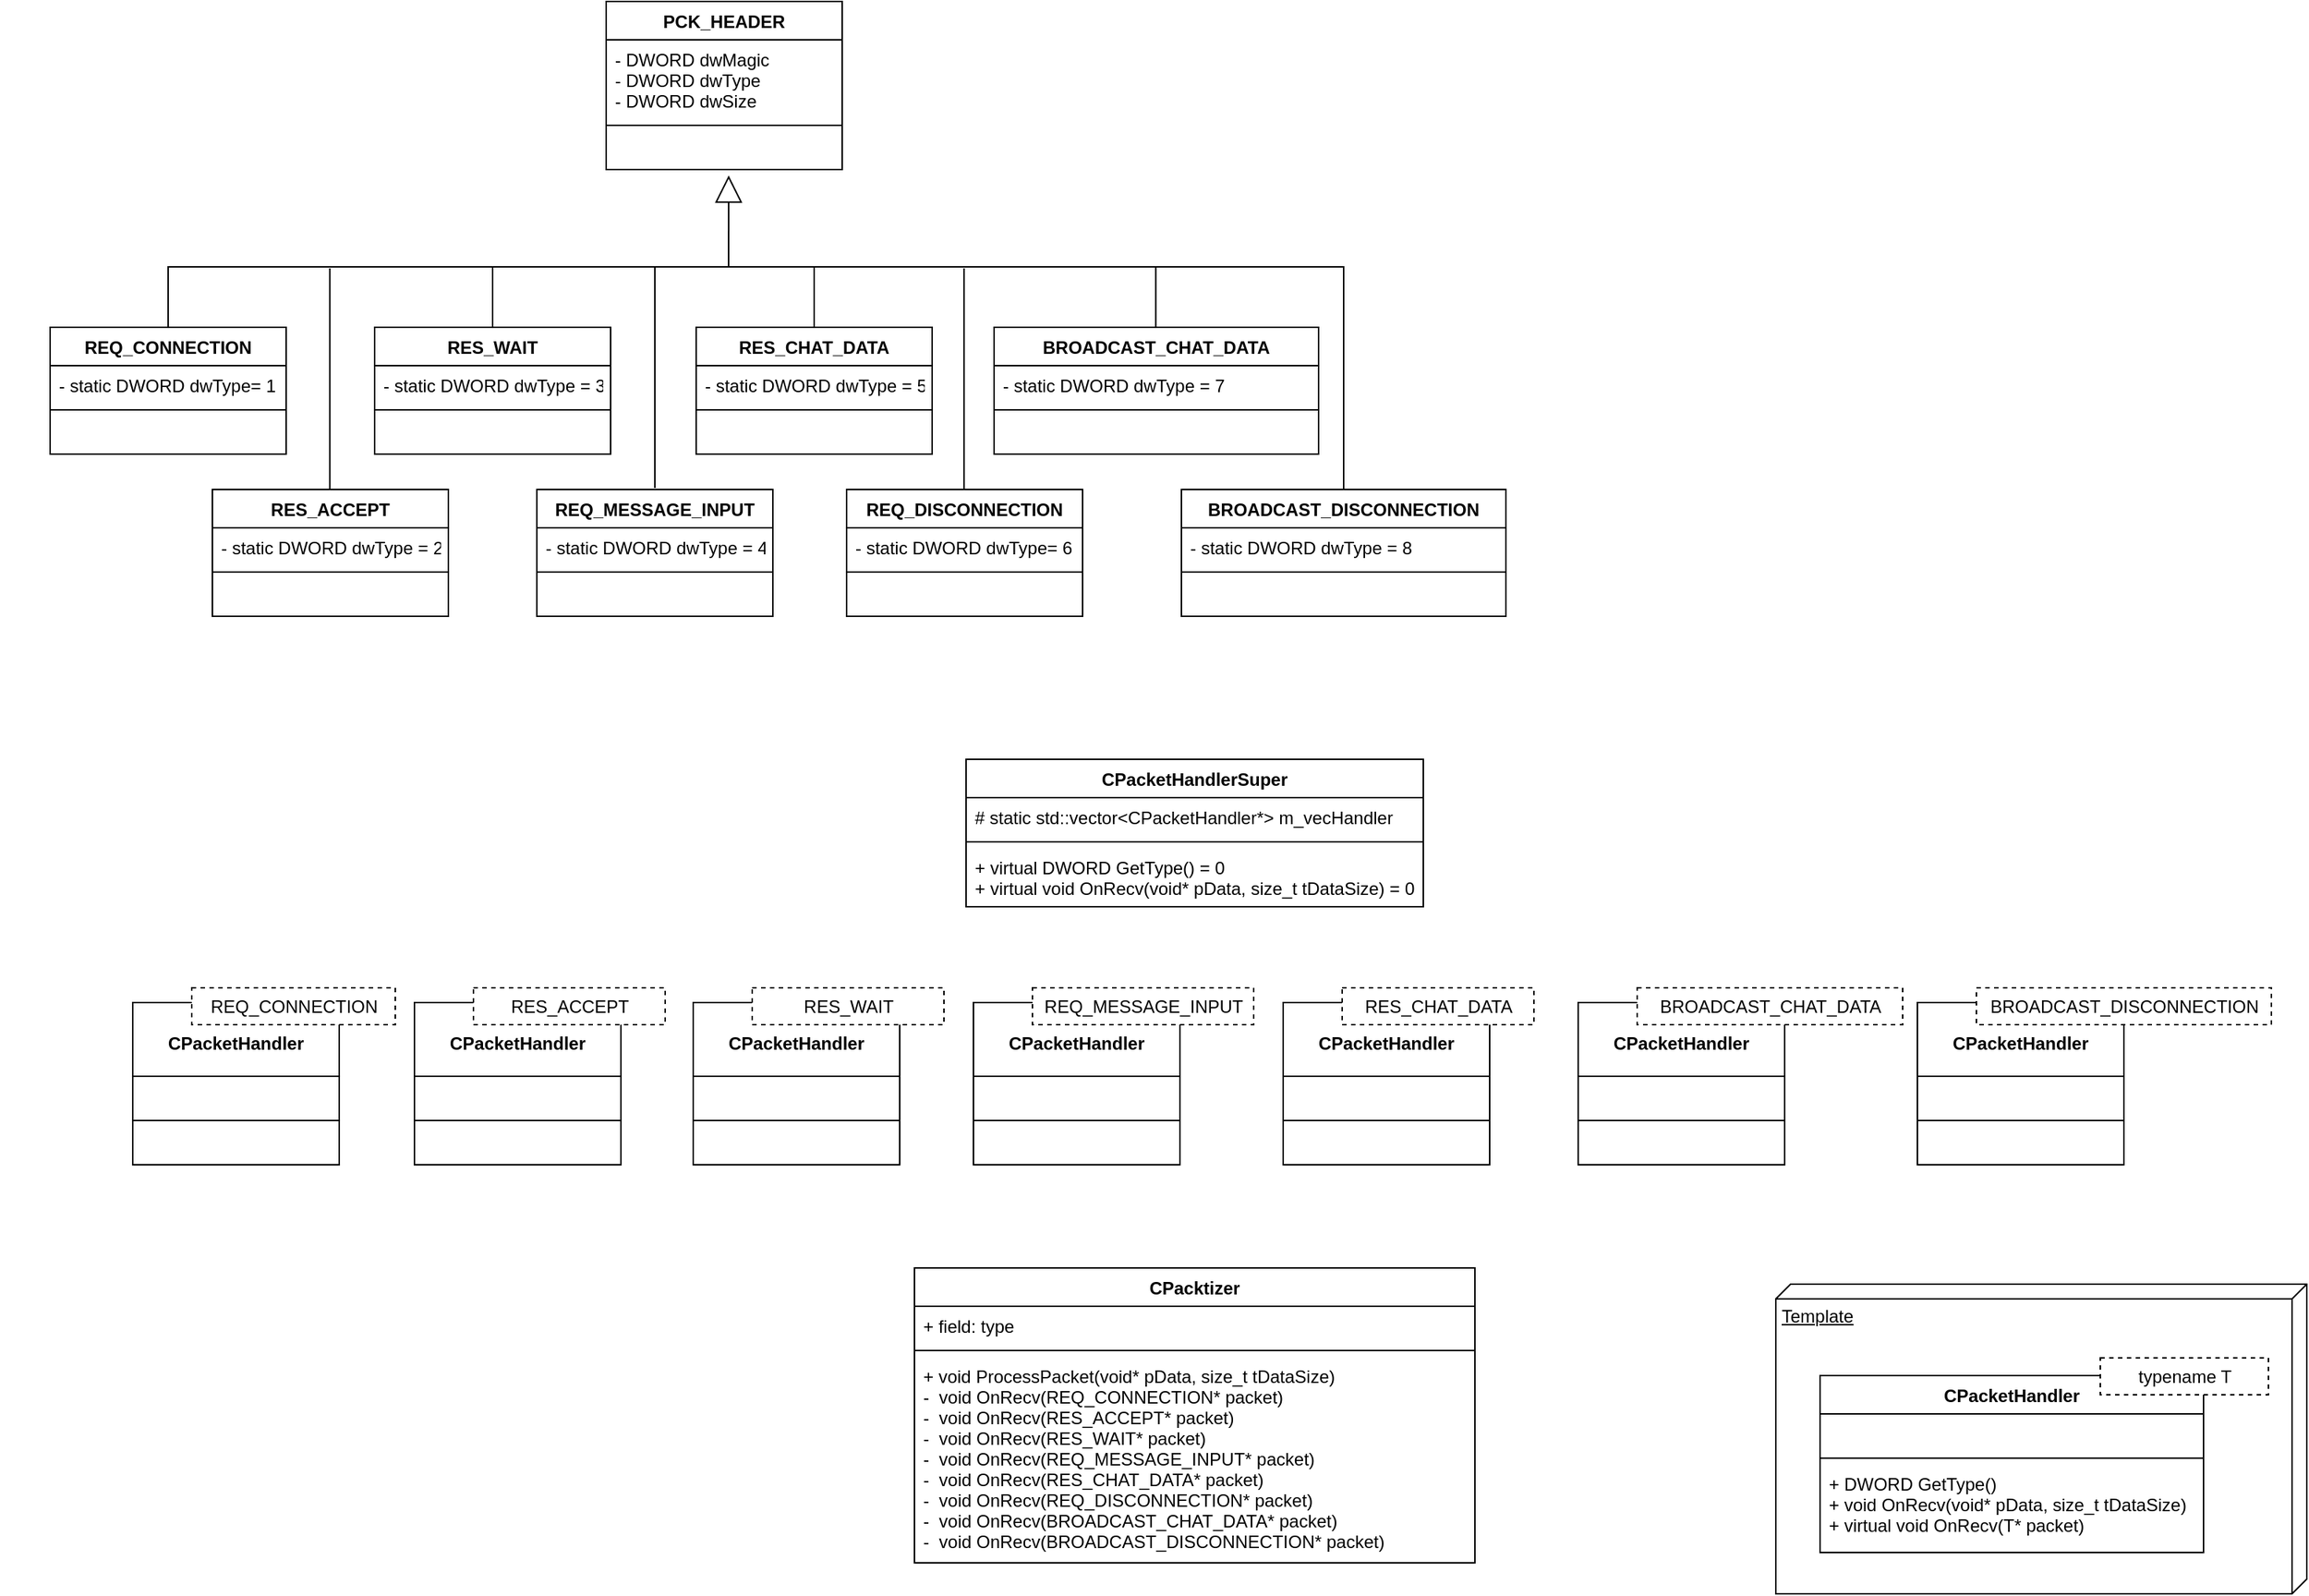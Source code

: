 <mxfile version="18.0.6" type="device"><diagram id="C5RBs43oDa-KdzZeNtuy" name="Page-1"><mxGraphModel dx="1183" dy="713" grid="1" gridSize="10" guides="1" tooltips="1" connect="1" arrows="1" fold="1" page="1" pageScale="1" pageWidth="827" pageHeight="1169" math="0" shadow="0"><root><mxCell id="WIyWlLk6GJQsqaUBKTNV-0"/><mxCell id="WIyWlLk6GJQsqaUBKTNV-1" parent="WIyWlLk6GJQsqaUBKTNV-0"/><mxCell id="Od4FnttlOUsLLL742Mub-0" value="PCK_HEADER" style="swimlane;fontStyle=1;align=center;verticalAlign=top;childLayout=stackLayout;horizontal=1;startSize=26;horizontalStack=0;resizeParent=1;resizeParentMax=0;resizeLast=0;collapsible=1;marginBottom=0;" parent="WIyWlLk6GJQsqaUBKTNV-1" vertex="1"><mxGeometry x="437" y="40" width="160" height="114" as="geometry"/></mxCell><mxCell id="Od4FnttlOUsLLL742Mub-1" value="- DWORD dwMagic&#10;- DWORD dwType&#10;- DWORD dwSize" style="text;strokeColor=none;fillColor=none;align=left;verticalAlign=top;spacingLeft=4;spacingRight=4;overflow=hidden;rotatable=0;points=[[0,0.5],[1,0.5]];portConstraint=eastwest;" parent="Od4FnttlOUsLLL742Mub-0" vertex="1"><mxGeometry y="26" width="160" height="54" as="geometry"/></mxCell><mxCell id="Od4FnttlOUsLLL742Mub-2" value="" style="line;strokeWidth=1;fillColor=none;align=left;verticalAlign=middle;spacingTop=-1;spacingLeft=3;spacingRight=3;rotatable=0;labelPosition=right;points=[];portConstraint=eastwest;" parent="Od4FnttlOUsLLL742Mub-0" vertex="1"><mxGeometry y="80" width="160" height="8" as="geometry"/></mxCell><mxCell id="Od4FnttlOUsLLL742Mub-3" value=" " style="text;strokeColor=none;fillColor=none;align=left;verticalAlign=top;spacingLeft=4;spacingRight=4;overflow=hidden;rotatable=0;points=[[0,0.5],[1,0.5]];portConstraint=eastwest;" parent="Od4FnttlOUsLLL742Mub-0" vertex="1"><mxGeometry y="88" width="160" height="26" as="geometry"/></mxCell><mxCell id="Od4FnttlOUsLLL742Mub-4" value="REQ_CONNECTION" style="swimlane;fontStyle=1;align=center;verticalAlign=top;childLayout=stackLayout;horizontal=1;startSize=26;horizontalStack=0;resizeParent=1;resizeParentMax=0;resizeLast=0;collapsible=1;marginBottom=0;" parent="WIyWlLk6GJQsqaUBKTNV-1" vertex="1"><mxGeometry x="60" y="261" width="160" height="86" as="geometry"/></mxCell><mxCell id="Od4FnttlOUsLLL742Mub-5" value="- static DWORD dwType= 1" style="text;strokeColor=none;fillColor=none;align=left;verticalAlign=top;spacingLeft=4;spacingRight=4;overflow=hidden;rotatable=0;points=[[0,0.5],[1,0.5]];portConstraint=eastwest;" parent="Od4FnttlOUsLLL742Mub-4" vertex="1"><mxGeometry y="26" width="160" height="26" as="geometry"/></mxCell><mxCell id="Od4FnttlOUsLLL742Mub-6" value="" style="line;strokeWidth=1;fillColor=none;align=left;verticalAlign=middle;spacingTop=-1;spacingLeft=3;spacingRight=3;rotatable=0;labelPosition=right;points=[];portConstraint=eastwest;" parent="Od4FnttlOUsLLL742Mub-4" vertex="1"><mxGeometry y="52" width="160" height="8" as="geometry"/></mxCell><mxCell id="Od4FnttlOUsLLL742Mub-7" value=" " style="text;strokeColor=none;fillColor=none;align=left;verticalAlign=top;spacingLeft=4;spacingRight=4;overflow=hidden;rotatable=0;points=[[0,0.5],[1,0.5]];portConstraint=eastwest;" parent="Od4FnttlOUsLLL742Mub-4" vertex="1"><mxGeometry y="60" width="160" height="26" as="geometry"/></mxCell><mxCell id="Od4FnttlOUsLLL742Mub-8" value="RES_ACCEPT" style="swimlane;fontStyle=1;align=center;verticalAlign=top;childLayout=stackLayout;horizontal=1;startSize=26;horizontalStack=0;resizeParent=1;resizeParentMax=0;resizeLast=0;collapsible=1;marginBottom=0;" parent="WIyWlLk6GJQsqaUBKTNV-1" vertex="1"><mxGeometry x="170" y="371" width="160" height="86" as="geometry"/></mxCell><mxCell id="Od4FnttlOUsLLL742Mub-9" value="- static DWORD dwType = 2" style="text;strokeColor=none;fillColor=none;align=left;verticalAlign=top;spacingLeft=4;spacingRight=4;overflow=hidden;rotatable=0;points=[[0,0.5],[1,0.5]];portConstraint=eastwest;" parent="Od4FnttlOUsLLL742Mub-8" vertex="1"><mxGeometry y="26" width="160" height="26" as="geometry"/></mxCell><mxCell id="Od4FnttlOUsLLL742Mub-10" value="" style="line;strokeWidth=1;fillColor=none;align=left;verticalAlign=middle;spacingTop=-1;spacingLeft=3;spacingRight=3;rotatable=0;labelPosition=right;points=[];portConstraint=eastwest;" parent="Od4FnttlOUsLLL742Mub-8" vertex="1"><mxGeometry y="52" width="160" height="8" as="geometry"/></mxCell><mxCell id="Od4FnttlOUsLLL742Mub-11" value=" " style="text;strokeColor=none;fillColor=none;align=left;verticalAlign=top;spacingLeft=4;spacingRight=4;overflow=hidden;rotatable=0;points=[[0,0.5],[1,0.5]];portConstraint=eastwest;" parent="Od4FnttlOUsLLL742Mub-8" vertex="1"><mxGeometry y="60" width="160" height="26" as="geometry"/></mxCell><mxCell id="Od4FnttlOUsLLL742Mub-12" value="RES_WAIT" style="swimlane;fontStyle=1;align=center;verticalAlign=top;childLayout=stackLayout;horizontal=1;startSize=26;horizontalStack=0;resizeParent=1;resizeParentMax=0;resizeLast=0;collapsible=1;marginBottom=0;" parent="WIyWlLk6GJQsqaUBKTNV-1" vertex="1"><mxGeometry x="280" y="261" width="160" height="86" as="geometry"/></mxCell><mxCell id="Od4FnttlOUsLLL742Mub-13" value="- static DWORD dwType = 3" style="text;strokeColor=none;fillColor=none;align=left;verticalAlign=top;spacingLeft=4;spacingRight=4;overflow=hidden;rotatable=0;points=[[0,0.5],[1,0.5]];portConstraint=eastwest;" parent="Od4FnttlOUsLLL742Mub-12" vertex="1"><mxGeometry y="26" width="160" height="26" as="geometry"/></mxCell><mxCell id="Od4FnttlOUsLLL742Mub-14" value="" style="line;strokeWidth=1;fillColor=none;align=left;verticalAlign=middle;spacingTop=-1;spacingLeft=3;spacingRight=3;rotatable=0;labelPosition=right;points=[];portConstraint=eastwest;" parent="Od4FnttlOUsLLL742Mub-12" vertex="1"><mxGeometry y="52" width="160" height="8" as="geometry"/></mxCell><mxCell id="Od4FnttlOUsLLL742Mub-15" value=" " style="text;strokeColor=none;fillColor=none;align=left;verticalAlign=top;spacingLeft=4;spacingRight=4;overflow=hidden;rotatable=0;points=[[0,0.5],[1,0.5]];portConstraint=eastwest;" parent="Od4FnttlOUsLLL742Mub-12" vertex="1"><mxGeometry y="60" width="160" height="26" as="geometry"/></mxCell><mxCell id="Od4FnttlOUsLLL742Mub-16" value="REQ_MESSAGE_INPUT" style="swimlane;fontStyle=1;align=center;verticalAlign=top;childLayout=stackLayout;horizontal=1;startSize=26;horizontalStack=0;resizeParent=1;resizeParentMax=0;resizeLast=0;collapsible=1;marginBottom=0;" parent="WIyWlLk6GJQsqaUBKTNV-1" vertex="1"><mxGeometry x="390" y="371" width="160" height="86" as="geometry"/></mxCell><mxCell id="Od4FnttlOUsLLL742Mub-17" value="- static DWORD dwType = 4" style="text;strokeColor=none;fillColor=none;align=left;verticalAlign=top;spacingLeft=4;spacingRight=4;overflow=hidden;rotatable=0;points=[[0,0.5],[1,0.5]];portConstraint=eastwest;" parent="Od4FnttlOUsLLL742Mub-16" vertex="1"><mxGeometry y="26" width="160" height="26" as="geometry"/></mxCell><mxCell id="Od4FnttlOUsLLL742Mub-18" value="" style="line;strokeWidth=1;fillColor=none;align=left;verticalAlign=middle;spacingTop=-1;spacingLeft=3;spacingRight=3;rotatable=0;labelPosition=right;points=[];portConstraint=eastwest;" parent="Od4FnttlOUsLLL742Mub-16" vertex="1"><mxGeometry y="52" width="160" height="8" as="geometry"/></mxCell><mxCell id="Od4FnttlOUsLLL742Mub-19" value=" " style="text;strokeColor=none;fillColor=none;align=left;verticalAlign=top;spacingLeft=4;spacingRight=4;overflow=hidden;rotatable=0;points=[[0,0.5],[1,0.5]];portConstraint=eastwest;" parent="Od4FnttlOUsLLL742Mub-16" vertex="1"><mxGeometry y="60" width="160" height="26" as="geometry"/></mxCell><mxCell id="Od4FnttlOUsLLL742Mub-20" value="BROADCAST_CHAT_DATA" style="swimlane;fontStyle=1;align=center;verticalAlign=top;childLayout=stackLayout;horizontal=1;startSize=26;horizontalStack=0;resizeParent=1;resizeParentMax=0;resizeLast=0;collapsible=1;marginBottom=0;" parent="WIyWlLk6GJQsqaUBKTNV-1" vertex="1"><mxGeometry x="700" y="261" width="220" height="86" as="geometry"/></mxCell><mxCell id="Od4FnttlOUsLLL742Mub-21" value="- static DWORD dwType = 7" style="text;strokeColor=none;fillColor=none;align=left;verticalAlign=top;spacingLeft=4;spacingRight=4;overflow=hidden;rotatable=0;points=[[0,0.5],[1,0.5]];portConstraint=eastwest;" parent="Od4FnttlOUsLLL742Mub-20" vertex="1"><mxGeometry y="26" width="220" height="26" as="geometry"/></mxCell><mxCell id="Od4FnttlOUsLLL742Mub-22" value="" style="line;strokeWidth=1;fillColor=none;align=left;verticalAlign=middle;spacingTop=-1;spacingLeft=3;spacingRight=3;rotatable=0;labelPosition=right;points=[];portConstraint=eastwest;" parent="Od4FnttlOUsLLL742Mub-20" vertex="1"><mxGeometry y="52" width="220" height="8" as="geometry"/></mxCell><mxCell id="Od4FnttlOUsLLL742Mub-23" value=" " style="text;strokeColor=none;fillColor=none;align=left;verticalAlign=top;spacingLeft=4;spacingRight=4;overflow=hidden;rotatable=0;points=[[0,0.5],[1,0.5]];portConstraint=eastwest;" parent="Od4FnttlOUsLLL742Mub-20" vertex="1"><mxGeometry y="60" width="220" height="26" as="geometry"/></mxCell><mxCell id="Od4FnttlOUsLLL742Mub-24" value="RES_CHAT_DATA" style="swimlane;fontStyle=1;align=center;verticalAlign=top;childLayout=stackLayout;horizontal=1;startSize=26;horizontalStack=0;resizeParent=1;resizeParentMax=0;resizeLast=0;collapsible=1;marginBottom=0;" parent="WIyWlLk6GJQsqaUBKTNV-1" vertex="1"><mxGeometry x="498" y="261" width="160" height="86" as="geometry"/></mxCell><mxCell id="Od4FnttlOUsLLL742Mub-25" value="- static DWORD dwType = 5" style="text;strokeColor=none;fillColor=none;align=left;verticalAlign=top;spacingLeft=4;spacingRight=4;overflow=hidden;rotatable=0;points=[[0,0.5],[1,0.5]];portConstraint=eastwest;" parent="Od4FnttlOUsLLL742Mub-24" vertex="1"><mxGeometry y="26" width="160" height="26" as="geometry"/></mxCell><mxCell id="Od4FnttlOUsLLL742Mub-26" value="" style="line;strokeWidth=1;fillColor=none;align=left;verticalAlign=middle;spacingTop=-1;spacingLeft=3;spacingRight=3;rotatable=0;labelPosition=right;points=[];portConstraint=eastwest;" parent="Od4FnttlOUsLLL742Mub-24" vertex="1"><mxGeometry y="52" width="160" height="8" as="geometry"/></mxCell><mxCell id="Od4FnttlOUsLLL742Mub-27" value=" " style="text;strokeColor=none;fillColor=none;align=left;verticalAlign=top;spacingLeft=4;spacingRight=4;overflow=hidden;rotatable=0;points=[[0,0.5],[1,0.5]];portConstraint=eastwest;" parent="Od4FnttlOUsLLL742Mub-24" vertex="1"><mxGeometry y="60" width="160" height="26" as="geometry"/></mxCell><mxCell id="Od4FnttlOUsLLL742Mub-28" value="REQ_DISCONNECTION" style="swimlane;fontStyle=1;align=center;verticalAlign=top;childLayout=stackLayout;horizontal=1;startSize=26;horizontalStack=0;resizeParent=1;resizeParentMax=0;resizeLast=0;collapsible=1;marginBottom=0;" parent="WIyWlLk6GJQsqaUBKTNV-1" vertex="1"><mxGeometry x="600" y="371" width="160" height="86" as="geometry"/></mxCell><mxCell id="Od4FnttlOUsLLL742Mub-29" value="- static DWORD dwType= 6" style="text;strokeColor=none;fillColor=none;align=left;verticalAlign=top;spacingLeft=4;spacingRight=4;overflow=hidden;rotatable=0;points=[[0,0.5],[1,0.5]];portConstraint=eastwest;" parent="Od4FnttlOUsLLL742Mub-28" vertex="1"><mxGeometry y="26" width="160" height="26" as="geometry"/></mxCell><mxCell id="Od4FnttlOUsLLL742Mub-30" value="" style="line;strokeWidth=1;fillColor=none;align=left;verticalAlign=middle;spacingTop=-1;spacingLeft=3;spacingRight=3;rotatable=0;labelPosition=right;points=[];portConstraint=eastwest;" parent="Od4FnttlOUsLLL742Mub-28" vertex="1"><mxGeometry y="52" width="160" height="8" as="geometry"/></mxCell><mxCell id="Od4FnttlOUsLLL742Mub-31" value=" " style="text;strokeColor=none;fillColor=none;align=left;verticalAlign=top;spacingLeft=4;spacingRight=4;overflow=hidden;rotatable=0;points=[[0,0.5],[1,0.5]];portConstraint=eastwest;" parent="Od4FnttlOUsLLL742Mub-28" vertex="1"><mxGeometry y="60" width="160" height="26" as="geometry"/></mxCell><mxCell id="Od4FnttlOUsLLL742Mub-36" value="BROADCAST_DISCONNECTION" style="swimlane;fontStyle=1;align=center;verticalAlign=top;childLayout=stackLayout;horizontal=1;startSize=26;horizontalStack=0;resizeParent=1;resizeParentMax=0;resizeLast=0;collapsible=1;marginBottom=0;" parent="WIyWlLk6GJQsqaUBKTNV-1" vertex="1"><mxGeometry x="827" y="371" width="220" height="86" as="geometry"/></mxCell><mxCell id="Od4FnttlOUsLLL742Mub-37" value="- static DWORD dwType = 8" style="text;strokeColor=none;fillColor=none;align=left;verticalAlign=top;spacingLeft=4;spacingRight=4;overflow=hidden;rotatable=0;points=[[0,0.5],[1,0.5]];portConstraint=eastwest;" parent="Od4FnttlOUsLLL742Mub-36" vertex="1"><mxGeometry y="26" width="220" height="26" as="geometry"/></mxCell><mxCell id="Od4FnttlOUsLLL742Mub-38" value="" style="line;strokeWidth=1;fillColor=none;align=left;verticalAlign=middle;spacingTop=-1;spacingLeft=3;spacingRight=3;rotatable=0;labelPosition=right;points=[];portConstraint=eastwest;" parent="Od4FnttlOUsLLL742Mub-36" vertex="1"><mxGeometry y="52" width="220" height="8" as="geometry"/></mxCell><mxCell id="Od4FnttlOUsLLL742Mub-39" value=" " style="text;strokeColor=none;fillColor=none;align=left;verticalAlign=top;spacingLeft=4;spacingRight=4;overflow=hidden;rotatable=0;points=[[0,0.5],[1,0.5]];portConstraint=eastwest;" parent="Od4FnttlOUsLLL742Mub-36" vertex="1"><mxGeometry y="60" width="220" height="26" as="geometry"/></mxCell><mxCell id="Od4FnttlOUsLLL742Mub-42" value="" style="endArrow=block;endSize=16;endFill=0;html=1;rounded=0;entryX=0.519;entryY=1.154;entryDx=0;entryDy=0;entryPerimeter=0;" parent="WIyWlLk6GJQsqaUBKTNV-1" target="Od4FnttlOUsLLL742Mub-3" edge="1"><mxGeometry width="160" relative="1" as="geometry"><mxPoint x="520" y="220" as="sourcePoint"/><mxPoint x="530" y="180" as="targetPoint"/><Array as="points"/></mxGeometry></mxCell><mxCell id="Od4FnttlOUsLLL742Mub-46" value="" style="endArrow=none;endSize=16;endFill=0;html=1;rounded=0;exitX=0.5;exitY=0;exitDx=0;exitDy=0;entryX=0.5;entryY=0;entryDx=0;entryDy=0;" parent="WIyWlLk6GJQsqaUBKTNV-1" source="Od4FnttlOUsLLL742Mub-4" target="Od4FnttlOUsLLL742Mub-36" edge="1"><mxGeometry width="160" relative="1" as="geometry"><mxPoint x="150" y="220" as="sourcePoint"/><mxPoint x="810" y="220" as="targetPoint"/><Array as="points"><mxPoint x="140" y="220"/><mxPoint x="937" y="220"/></Array></mxGeometry></mxCell><mxCell id="Od4FnttlOUsLLL742Mub-47" value="" style="endArrow=none;endSize=16;endFill=0;html=1;rounded=0;exitX=0.5;exitY=0;exitDx=0;exitDy=0;" parent="WIyWlLk6GJQsqaUBKTNV-1" source="Od4FnttlOUsLLL742Mub-12" edge="1"><mxGeometry width="160" relative="1" as="geometry"><mxPoint x="280" y="250" as="sourcePoint"/><mxPoint x="360" y="220" as="targetPoint"/><Array as="points"><mxPoint x="360" y="250"/></Array></mxGeometry></mxCell><mxCell id="Od4FnttlOUsLLL742Mub-48" value="" style="endArrow=none;endSize=16;endFill=0;html=1;rounded=0;exitX=0.5;exitY=0;exitDx=0;exitDy=0;" parent="WIyWlLk6GJQsqaUBKTNV-1" source="Od4FnttlOUsLLL742Mub-24" edge="1"><mxGeometry width="160" relative="1" as="geometry"><mxPoint x="610" y="250" as="sourcePoint"/><mxPoint x="578" y="220" as="targetPoint"/><Array as="points"><mxPoint x="578" y="240"/></Array></mxGeometry></mxCell><mxCell id="Od4FnttlOUsLLL742Mub-51" value="" style="endArrow=none;endSize=16;endFill=0;html=1;rounded=0;" parent="WIyWlLk6GJQsqaUBKTNV-1" edge="1"><mxGeometry width="160" relative="1" as="geometry"><mxPoint x="470" y="370" as="sourcePoint"/><mxPoint x="470" y="220" as="targetPoint"/><Array as="points"/></mxGeometry></mxCell><mxCell id="Od4FnttlOUsLLL742Mub-53" value="CPacketHandlerSuper" style="swimlane;fontStyle=1;align=center;verticalAlign=top;childLayout=stackLayout;horizontal=1;startSize=26;horizontalStack=0;resizeParent=1;resizeParentMax=0;resizeLast=0;collapsible=1;marginBottom=0;" parent="WIyWlLk6GJQsqaUBKTNV-1" vertex="1"><mxGeometry x="681" y="554" width="310" height="100" as="geometry"/></mxCell><mxCell id="Od4FnttlOUsLLL742Mub-54" value="# static std::vector&lt;CPacketHandler*&gt; m_vecHandler" style="text;strokeColor=none;fillColor=none;align=left;verticalAlign=top;spacingLeft=4;spacingRight=4;overflow=hidden;rotatable=0;points=[[0,0.5],[1,0.5]];portConstraint=eastwest;" parent="Od4FnttlOUsLLL742Mub-53" vertex="1"><mxGeometry y="26" width="310" height="26" as="geometry"/></mxCell><mxCell id="Od4FnttlOUsLLL742Mub-55" value="" style="line;strokeWidth=1;fillColor=none;align=left;verticalAlign=middle;spacingTop=-1;spacingLeft=3;spacingRight=3;rotatable=0;labelPosition=right;points=[];portConstraint=eastwest;" parent="Od4FnttlOUsLLL742Mub-53" vertex="1"><mxGeometry y="52" width="310" height="8" as="geometry"/></mxCell><mxCell id="Od4FnttlOUsLLL742Mub-56" value="+ virtual DWORD GetType() = 0&#10;+ virtual void OnRecv(void* pData, size_t tDataSize) = 0" style="text;strokeColor=none;fillColor=none;align=left;verticalAlign=top;spacingLeft=4;spacingRight=4;overflow=hidden;rotatable=0;points=[[0,0.5],[1,0.5]];portConstraint=eastwest;" parent="Od4FnttlOUsLLL742Mub-53" vertex="1"><mxGeometry y="60" width="310" height="40" as="geometry"/></mxCell><mxCell id="Od4FnttlOUsLLL742Mub-57" value="CPacktizer" style="swimlane;fontStyle=1;align=center;verticalAlign=top;childLayout=stackLayout;horizontal=1;startSize=26;horizontalStack=0;resizeParent=1;resizeParentMax=0;resizeLast=0;collapsible=1;marginBottom=0;" parent="WIyWlLk6GJQsqaUBKTNV-1" vertex="1"><mxGeometry x="646" y="899" width="380" height="200" as="geometry"/></mxCell><mxCell id="Od4FnttlOUsLLL742Mub-58" value="+ field: type" style="text;strokeColor=none;fillColor=none;align=left;verticalAlign=top;spacingLeft=4;spacingRight=4;overflow=hidden;rotatable=0;points=[[0,0.5],[1,0.5]];portConstraint=eastwest;" parent="Od4FnttlOUsLLL742Mub-57" vertex="1"><mxGeometry y="26" width="380" height="26" as="geometry"/></mxCell><mxCell id="Od4FnttlOUsLLL742Mub-59" value="" style="line;strokeWidth=1;fillColor=none;align=left;verticalAlign=middle;spacingTop=-1;spacingLeft=3;spacingRight=3;rotatable=0;labelPosition=right;points=[];portConstraint=eastwest;" parent="Od4FnttlOUsLLL742Mub-57" vertex="1"><mxGeometry y="52" width="380" height="8" as="geometry"/></mxCell><mxCell id="Od4FnttlOUsLLL742Mub-60" value="+ void ProcessPacket(void* pData, size_t tDataSize)&#10;-  void OnRecv(REQ_CONNECTION* packet)&#10;-  void OnRecv(RES_ACCEPT* packet)&#10;-  void OnRecv(RES_WAIT* packet)&#10;-  void OnRecv(REQ_MESSAGE_INPUT* packet)&#10;-  void OnRecv(RES_CHAT_DATA* packet)&#10;-  void OnRecv(REQ_DISCONNECTION* packet)&#10;-  void OnRecv(BROADCAST_CHAT_DATA* packet)&#10;-  void OnRecv(BROADCAST_DISCONNECTION* packet)" style="text;strokeColor=none;fillColor=none;align=left;verticalAlign=top;spacingLeft=4;spacingRight=4;overflow=hidden;rotatable=0;points=[[0,0.5],[1,0.5]];portConstraint=eastwest;" parent="Od4FnttlOUsLLL742Mub-57" vertex="1"><mxGeometry y="60" width="380" height="140" as="geometry"/></mxCell><mxCell id="Od4FnttlOUsLLL742Mub-64" value="" style="endArrow=none;endSize=16;endFill=0;html=1;rounded=0;exitX=0.5;exitY=0;exitDx=0;exitDy=0;" parent="WIyWlLk6GJQsqaUBKTNV-1" edge="1"><mxGeometry width="160" relative="1" as="geometry"><mxPoint x="809.64" y="261" as="sourcePoint"/><mxPoint x="809.64" y="220" as="targetPoint"/><Array as="points"><mxPoint x="809.64" y="240"/></Array></mxGeometry></mxCell><mxCell id="Od4FnttlOUsLLL742Mub-65" value="" style="endArrow=none;endSize=16;endFill=0;html=1;rounded=0;" parent="WIyWlLk6GJQsqaUBKTNV-1" edge="1"><mxGeometry width="160" relative="1" as="geometry"><mxPoint x="249.64" y="371" as="sourcePoint"/><mxPoint x="249.64" y="221" as="targetPoint"/><Array as="points"/></mxGeometry></mxCell><mxCell id="Od4FnttlOUsLLL742Mub-66" value="" style="endArrow=none;endSize=16;endFill=0;html=1;rounded=0;" parent="WIyWlLk6GJQsqaUBKTNV-1" edge="1"><mxGeometry width="160" relative="1" as="geometry"><mxPoint x="679.64" y="371" as="sourcePoint"/><mxPoint x="679.64" y="221" as="targetPoint"/><Array as="points"/></mxGeometry></mxCell><mxCell id="Od4FnttlOUsLLL742Mub-150" value="" style="group" parent="WIyWlLk6GJQsqaUBKTNV-1" vertex="1" connectable="0"><mxGeometry x="26" y="699" width="1560" height="130" as="geometry"/></mxCell><mxCell id="Od4FnttlOUsLLL742Mub-130" value="" style="group" parent="Od4FnttlOUsLLL742Mub-150" vertex="1" connectable="0"><mxGeometry width="260" height="120" as="geometry"/></mxCell><mxCell id="Od4FnttlOUsLLL742Mub-131" value="&#10;CPacketHandler" style="swimlane;fontStyle=1;align=center;verticalAlign=top;childLayout=stackLayout;horizontal=1;startSize=50;horizontalStack=0;resizeParent=1;resizeParentMax=0;resizeLast=0;collapsible=1;marginBottom=0;strokeColor=default;" parent="Od4FnttlOUsLLL742Mub-130" vertex="1"><mxGeometry x="90" y="20" width="140" height="110" as="geometry"/></mxCell><mxCell id="Od4FnttlOUsLLL742Mub-132" value=" " style="text;strokeColor=none;fillColor=none;align=left;verticalAlign=top;spacingLeft=4;spacingRight=4;overflow=hidden;rotatable=0;points=[[0,0.5],[1,0.5]];portConstraint=eastwest;dashed=1;" parent="Od4FnttlOUsLLL742Mub-131" vertex="1"><mxGeometry y="50" width="140" height="26" as="geometry"/></mxCell><mxCell id="Od4FnttlOUsLLL742Mub-133" value="" style="line;strokeWidth=1;fillColor=none;align=left;verticalAlign=middle;spacingTop=-1;spacingLeft=3;spacingRight=3;rotatable=0;labelPosition=right;points=[];portConstraint=eastwest;" parent="Od4FnttlOUsLLL742Mub-131" vertex="1"><mxGeometry y="76" width="140" height="8" as="geometry"/></mxCell><mxCell id="Od4FnttlOUsLLL742Mub-134" value=" " style="text;strokeColor=none;fillColor=none;align=left;verticalAlign=top;spacingLeft=4;spacingRight=4;overflow=hidden;rotatable=0;points=[[0,0.5],[1,0.5]];portConstraint=eastwest;dashed=1;" parent="Od4FnttlOUsLLL742Mub-131" vertex="1"><mxGeometry y="84" width="140" height="26" as="geometry"/></mxCell><mxCell id="Od4FnttlOUsLLL742Mub-135" value="REQ_CONNECTION" style="html=1;dashed=1;" parent="Od4FnttlOUsLLL742Mub-130" vertex="1"><mxGeometry x="130" y="10" width="138" height="25" as="geometry"/></mxCell><mxCell id="Od4FnttlOUsLLL742Mub-149" value="" style="group" parent="Od4FnttlOUsLLL742Mub-150" vertex="1" connectable="0"><mxGeometry x="281" y="10" width="1279" height="120" as="geometry"/></mxCell><mxCell id="Od4FnttlOUsLLL742Mub-105" value="" style="group" parent="Od4FnttlOUsLLL742Mub-149" vertex="1" connectable="0"><mxGeometry x="1019" width="260" height="120" as="geometry"/></mxCell><mxCell id="Od4FnttlOUsLLL742Mub-72" value="&#10;CPacketHandler" style="swimlane;fontStyle=1;align=center;verticalAlign=top;childLayout=stackLayout;horizontal=1;startSize=50;horizontalStack=0;resizeParent=1;resizeParentMax=0;resizeLast=0;collapsible=1;marginBottom=0;strokeColor=default;" parent="Od4FnttlOUsLLL742Mub-105" vertex="1"><mxGeometry y="10" width="140" height="110" as="geometry"/></mxCell><mxCell id="Od4FnttlOUsLLL742Mub-73" value=" " style="text;strokeColor=none;fillColor=none;align=left;verticalAlign=top;spacingLeft=4;spacingRight=4;overflow=hidden;rotatable=0;points=[[0,0.5],[1,0.5]];portConstraint=eastwest;dashed=1;" parent="Od4FnttlOUsLLL742Mub-72" vertex="1"><mxGeometry y="50" width="140" height="26" as="geometry"/></mxCell><mxCell id="Od4FnttlOUsLLL742Mub-74" value="" style="line;strokeWidth=1;fillColor=none;align=left;verticalAlign=middle;spacingTop=-1;spacingLeft=3;spacingRight=3;rotatable=0;labelPosition=right;points=[];portConstraint=eastwest;" parent="Od4FnttlOUsLLL742Mub-72" vertex="1"><mxGeometry y="76" width="140" height="8" as="geometry"/></mxCell><mxCell id="Od4FnttlOUsLLL742Mub-75" value=" " style="text;strokeColor=none;fillColor=none;align=left;verticalAlign=top;spacingLeft=4;spacingRight=4;overflow=hidden;rotatable=0;points=[[0,0.5],[1,0.5]];portConstraint=eastwest;dashed=1;" parent="Od4FnttlOUsLLL742Mub-72" vertex="1"><mxGeometry y="84" width="140" height="26" as="geometry"/></mxCell><mxCell id="Od4FnttlOUsLLL742Mub-104" value="BROADCAST_DISCONNECTION" style="html=1;dashed=1;" parent="Od4FnttlOUsLLL742Mub-105" vertex="1"><mxGeometry x="40" width="200" height="25" as="geometry"/></mxCell><mxCell id="Od4FnttlOUsLLL742Mub-112" value="" style="group" parent="Od4FnttlOUsLLL742Mub-149" vertex="1" connectable="0"><mxGeometry x="379" width="260" height="120" as="geometry"/></mxCell><mxCell id="Od4FnttlOUsLLL742Mub-113" value="&#10;CPacketHandler" style="swimlane;fontStyle=1;align=center;verticalAlign=top;childLayout=stackLayout;horizontal=1;startSize=50;horizontalStack=0;resizeParent=1;resizeParentMax=0;resizeLast=0;collapsible=1;marginBottom=0;strokeColor=default;" parent="Od4FnttlOUsLLL742Mub-112" vertex="1"><mxGeometry y="10" width="140" height="110" as="geometry"/></mxCell><mxCell id="Od4FnttlOUsLLL742Mub-114" value=" " style="text;strokeColor=none;fillColor=none;align=left;verticalAlign=top;spacingLeft=4;spacingRight=4;overflow=hidden;rotatable=0;points=[[0,0.5],[1,0.5]];portConstraint=eastwest;dashed=1;" parent="Od4FnttlOUsLLL742Mub-113" vertex="1"><mxGeometry y="50" width="140" height="26" as="geometry"/></mxCell><mxCell id="Od4FnttlOUsLLL742Mub-115" value="" style="line;strokeWidth=1;fillColor=none;align=left;verticalAlign=middle;spacingTop=-1;spacingLeft=3;spacingRight=3;rotatable=0;labelPosition=right;points=[];portConstraint=eastwest;" parent="Od4FnttlOUsLLL742Mub-113" vertex="1"><mxGeometry y="76" width="140" height="8" as="geometry"/></mxCell><mxCell id="Od4FnttlOUsLLL742Mub-116" value=" " style="text;strokeColor=none;fillColor=none;align=left;verticalAlign=top;spacingLeft=4;spacingRight=4;overflow=hidden;rotatable=0;points=[[0,0.5],[1,0.5]];portConstraint=eastwest;dashed=1;" parent="Od4FnttlOUsLLL742Mub-113" vertex="1"><mxGeometry y="84" width="140" height="26" as="geometry"/></mxCell><mxCell id="Od4FnttlOUsLLL742Mub-117" value="REQ_MESSAGE_INPUT" style="html=1;dashed=1;" parent="Od4FnttlOUsLLL742Mub-112" vertex="1"><mxGeometry x="40" width="150" height="25" as="geometry"/></mxCell><mxCell id="Od4FnttlOUsLLL742Mub-118" value="" style="group" parent="Od4FnttlOUsLLL742Mub-149" vertex="1" connectable="0"><mxGeometry x="249" width="260" height="120" as="geometry"/></mxCell><mxCell id="Od4FnttlOUsLLL742Mub-119" value="&#10;CPacketHandler" style="swimlane;fontStyle=1;align=center;verticalAlign=top;childLayout=stackLayout;horizontal=1;startSize=50;horizontalStack=0;resizeParent=1;resizeParentMax=0;resizeLast=0;collapsible=1;marginBottom=0;strokeColor=default;" parent="Od4FnttlOUsLLL742Mub-118" vertex="1"><mxGeometry x="-60" y="10" width="140" height="110" as="geometry"/></mxCell><mxCell id="Od4FnttlOUsLLL742Mub-120" value=" " style="text;strokeColor=none;fillColor=none;align=left;verticalAlign=top;spacingLeft=4;spacingRight=4;overflow=hidden;rotatable=0;points=[[0,0.5],[1,0.5]];portConstraint=eastwest;dashed=1;" parent="Od4FnttlOUsLLL742Mub-119" vertex="1"><mxGeometry y="50" width="140" height="26" as="geometry"/></mxCell><mxCell id="Od4FnttlOUsLLL742Mub-121" value="" style="line;strokeWidth=1;fillColor=none;align=left;verticalAlign=middle;spacingTop=-1;spacingLeft=3;spacingRight=3;rotatable=0;labelPosition=right;points=[];portConstraint=eastwest;" parent="Od4FnttlOUsLLL742Mub-119" vertex="1"><mxGeometry y="76" width="140" height="8" as="geometry"/></mxCell><mxCell id="Od4FnttlOUsLLL742Mub-122" value=" " style="text;strokeColor=none;fillColor=none;align=left;verticalAlign=top;spacingLeft=4;spacingRight=4;overflow=hidden;rotatable=0;points=[[0,0.5],[1,0.5]];portConstraint=eastwest;dashed=1;" parent="Od4FnttlOUsLLL742Mub-119" vertex="1"><mxGeometry y="84" width="140" height="26" as="geometry"/></mxCell><mxCell id="Od4FnttlOUsLLL742Mub-123" value="RES_WAIT" style="html=1;dashed=1;" parent="Od4FnttlOUsLLL742Mub-118" vertex="1"><mxGeometry x="-20" width="130" height="25" as="geometry"/></mxCell><mxCell id="Od4FnttlOUsLLL742Mub-124" value="" style="group" parent="Od4FnttlOUsLLL742Mub-149" vertex="1" connectable="0"><mxGeometry width="260" height="120" as="geometry"/></mxCell><mxCell id="Od4FnttlOUsLLL742Mub-125" value="&#10;CPacketHandler" style="swimlane;fontStyle=1;align=center;verticalAlign=top;childLayout=stackLayout;horizontal=1;startSize=50;horizontalStack=0;resizeParent=1;resizeParentMax=0;resizeLast=0;collapsible=1;marginBottom=0;strokeColor=default;" parent="Od4FnttlOUsLLL742Mub-124" vertex="1"><mxGeometry y="10" width="140" height="110" as="geometry"/></mxCell><mxCell id="Od4FnttlOUsLLL742Mub-126" value=" " style="text;strokeColor=none;fillColor=none;align=left;verticalAlign=top;spacingLeft=4;spacingRight=4;overflow=hidden;rotatable=0;points=[[0,0.5],[1,0.5]];portConstraint=eastwest;dashed=1;" parent="Od4FnttlOUsLLL742Mub-125" vertex="1"><mxGeometry y="50" width="140" height="26" as="geometry"/></mxCell><mxCell id="Od4FnttlOUsLLL742Mub-127" value="" style="line;strokeWidth=1;fillColor=none;align=left;verticalAlign=middle;spacingTop=-1;spacingLeft=3;spacingRight=3;rotatable=0;labelPosition=right;points=[];portConstraint=eastwest;" parent="Od4FnttlOUsLLL742Mub-125" vertex="1"><mxGeometry y="76" width="140" height="8" as="geometry"/></mxCell><mxCell id="Od4FnttlOUsLLL742Mub-128" value=" " style="text;strokeColor=none;fillColor=none;align=left;verticalAlign=top;spacingLeft=4;spacingRight=4;overflow=hidden;rotatable=0;points=[[0,0.5],[1,0.5]];portConstraint=eastwest;dashed=1;" parent="Od4FnttlOUsLLL742Mub-125" vertex="1"><mxGeometry y="84" width="140" height="26" as="geometry"/></mxCell><mxCell id="Od4FnttlOUsLLL742Mub-129" value="RES_ACCEPT" style="html=1;dashed=1;" parent="Od4FnttlOUsLLL742Mub-124" vertex="1"><mxGeometry x="40" width="130" height="25" as="geometry"/></mxCell><mxCell id="Od4FnttlOUsLLL742Mub-136" value="" style="group" parent="Od4FnttlOUsLLL742Mub-149" vertex="1" connectable="0"><mxGeometry x="589" width="260" height="120" as="geometry"/></mxCell><mxCell id="Od4FnttlOUsLLL742Mub-137" value="&#10;CPacketHandler" style="swimlane;fontStyle=1;align=center;verticalAlign=top;childLayout=stackLayout;horizontal=1;startSize=50;horizontalStack=0;resizeParent=1;resizeParentMax=0;resizeLast=0;collapsible=1;marginBottom=0;strokeColor=default;" parent="Od4FnttlOUsLLL742Mub-136" vertex="1"><mxGeometry y="10" width="140" height="110" as="geometry"/></mxCell><mxCell id="Od4FnttlOUsLLL742Mub-138" value=" " style="text;strokeColor=none;fillColor=none;align=left;verticalAlign=top;spacingLeft=4;spacingRight=4;overflow=hidden;rotatable=0;points=[[0,0.5],[1,0.5]];portConstraint=eastwest;dashed=1;" parent="Od4FnttlOUsLLL742Mub-137" vertex="1"><mxGeometry y="50" width="140" height="26" as="geometry"/></mxCell><mxCell id="Od4FnttlOUsLLL742Mub-139" value="" style="line;strokeWidth=1;fillColor=none;align=left;verticalAlign=middle;spacingTop=-1;spacingLeft=3;spacingRight=3;rotatable=0;labelPosition=right;points=[];portConstraint=eastwest;" parent="Od4FnttlOUsLLL742Mub-137" vertex="1"><mxGeometry y="76" width="140" height="8" as="geometry"/></mxCell><mxCell id="Od4FnttlOUsLLL742Mub-140" value=" " style="text;strokeColor=none;fillColor=none;align=left;verticalAlign=top;spacingLeft=4;spacingRight=4;overflow=hidden;rotatable=0;points=[[0,0.5],[1,0.5]];portConstraint=eastwest;dashed=1;" parent="Od4FnttlOUsLLL742Mub-137" vertex="1"><mxGeometry y="84" width="140" height="26" as="geometry"/></mxCell><mxCell id="Od4FnttlOUsLLL742Mub-141" value="RES_CHAT_DATA" style="html=1;dashed=1;" parent="Od4FnttlOUsLLL742Mub-136" vertex="1"><mxGeometry x="40" width="130" height="25" as="geometry"/></mxCell><mxCell id="Od4FnttlOUsLLL742Mub-143" value="" style="group" parent="Od4FnttlOUsLLL742Mub-149" vertex="1" connectable="0"><mxGeometry x="789" width="260" height="120" as="geometry"/></mxCell><mxCell id="Od4FnttlOUsLLL742Mub-144" value="&#10;CPacketHandler" style="swimlane;fontStyle=1;align=center;verticalAlign=top;childLayout=stackLayout;horizontal=1;startSize=50;horizontalStack=0;resizeParent=1;resizeParentMax=0;resizeLast=0;collapsible=1;marginBottom=0;strokeColor=default;" parent="Od4FnttlOUsLLL742Mub-143" vertex="1"><mxGeometry y="10" width="140" height="110" as="geometry"/></mxCell><mxCell id="Od4FnttlOUsLLL742Mub-145" value=" " style="text;strokeColor=none;fillColor=none;align=left;verticalAlign=top;spacingLeft=4;spacingRight=4;overflow=hidden;rotatable=0;points=[[0,0.5],[1,0.5]];portConstraint=eastwest;dashed=1;" parent="Od4FnttlOUsLLL742Mub-144" vertex="1"><mxGeometry y="50" width="140" height="26" as="geometry"/></mxCell><mxCell id="Od4FnttlOUsLLL742Mub-146" value="" style="line;strokeWidth=1;fillColor=none;align=left;verticalAlign=middle;spacingTop=-1;spacingLeft=3;spacingRight=3;rotatable=0;labelPosition=right;points=[];portConstraint=eastwest;" parent="Od4FnttlOUsLLL742Mub-144" vertex="1"><mxGeometry y="76" width="140" height="8" as="geometry"/></mxCell><mxCell id="Od4FnttlOUsLLL742Mub-147" value=" " style="text;strokeColor=none;fillColor=none;align=left;verticalAlign=top;spacingLeft=4;spacingRight=4;overflow=hidden;rotatable=0;points=[[0,0.5],[1,0.5]];portConstraint=eastwest;dashed=1;" parent="Od4FnttlOUsLLL742Mub-144" vertex="1"><mxGeometry y="84" width="140" height="26" as="geometry"/></mxCell><mxCell id="Od4FnttlOUsLLL742Mub-148" value="BROADCAST_CHAT_DATA" style="html=1;dashed=1;" parent="Od4FnttlOUsLLL742Mub-143" vertex="1"><mxGeometry x="40" width="180" height="25" as="geometry"/></mxCell><mxCell id="Od4FnttlOUsLLL742Mub-152" value="" style="group" parent="WIyWlLk6GJQsqaUBKTNV-1" vertex="1" connectable="0"><mxGeometry x="1230" y="910" width="360" height="210" as="geometry"/></mxCell><mxCell id="Od4FnttlOUsLLL742Mub-61" value="Template" style="verticalAlign=top;align=left;spacingTop=8;spacingLeft=2;spacingRight=12;shape=cube;size=10;direction=south;fontStyle=4;html=1;" parent="Od4FnttlOUsLLL742Mub-152" vertex="1"><mxGeometry width="360" height="210" as="geometry"/></mxCell><mxCell id="Od4FnttlOUsLLL742Mub-67" value="CPacketHandler" style="swimlane;fontStyle=1;align=center;verticalAlign=top;childLayout=stackLayout;horizontal=1;startSize=26;horizontalStack=0;resizeParent=1;resizeParentMax=0;resizeLast=0;collapsible=1;marginBottom=0;" parent="Od4FnttlOUsLLL742Mub-152" vertex="1"><mxGeometry x="30" y="62" width="260" height="120" as="geometry"/></mxCell><mxCell id="Od4FnttlOUsLLL742Mub-68" value=" " style="text;strokeColor=none;fillColor=none;align=left;verticalAlign=top;spacingLeft=4;spacingRight=4;overflow=hidden;rotatable=0;points=[[0,0.5],[1,0.5]];portConstraint=eastwest;" parent="Od4FnttlOUsLLL742Mub-67" vertex="1"><mxGeometry y="26" width="260" height="26" as="geometry"/></mxCell><mxCell id="Od4FnttlOUsLLL742Mub-69" value="" style="line;strokeWidth=1;fillColor=none;align=left;verticalAlign=middle;spacingTop=-1;spacingLeft=3;spacingRight=3;rotatable=0;labelPosition=right;points=[];portConstraint=eastwest;" parent="Od4FnttlOUsLLL742Mub-67" vertex="1"><mxGeometry y="52" width="260" height="8" as="geometry"/></mxCell><mxCell id="Od4FnttlOUsLLL742Mub-70" value="+ DWORD GetType()&#10;+ void OnRecv(void* pData, size_t tDataSize)&#10;+ virtual void OnRecv(T* packet)" style="text;strokeColor=none;fillColor=none;align=left;verticalAlign=top;spacingLeft=4;spacingRight=4;overflow=hidden;rotatable=0;points=[[0,0.5],[1,0.5]];portConstraint=eastwest;" parent="Od4FnttlOUsLLL742Mub-67" vertex="1"><mxGeometry y="60" width="260" height="60" as="geometry"/></mxCell><mxCell id="Od4FnttlOUsLLL742Mub-71" value="typename T" style="html=1;dashed=1;" parent="Od4FnttlOUsLLL742Mub-152" vertex="1"><mxGeometry x="220" y="50" width="114" height="25" as="geometry"/></mxCell></root></mxGraphModel></diagram></mxfile>
